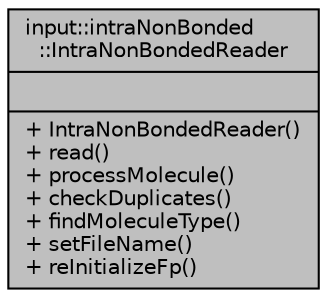 digraph "input::intraNonBonded::IntraNonBondedReader"
{
 // LATEX_PDF_SIZE
  edge [fontname="Helvetica",fontsize="10",labelfontname="Helvetica",labelfontsize="10"];
  node [fontname="Helvetica",fontsize="10",shape=record];
  Node1 [label="{input::intraNonBonded\l::IntraNonBondedReader\n||+ IntraNonBondedReader()\l+ read()\l+ processMolecule()\l+ checkDuplicates()\l+ findMoleculeType()\l+ setFileName()\l+ reInitializeFp()\l}",height=0.2,width=0.4,color="black", fillcolor="grey75", style="filled", fontcolor="black",tooltip="reads the intra non bonded interactions from the intraNonBonded file"];
}
